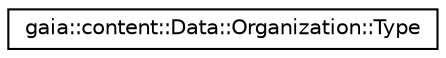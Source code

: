 digraph G
{
  edge [fontname="Helvetica",fontsize="10",labelfontname="Helvetica",labelfontsize="10"];
  node [fontname="Helvetica",fontsize="10",shape=record];
  rankdir=LR;
  Node1 [label="gaia::content::Data::Organization::Type",height=0.2,width=0.4,color="black", fillcolor="white", style="filled",URL="$d2/d54/structgaia_1_1content_1_1_data_1_1_organization_1_1_type.html",tooltip="The type for Organization."];
}
